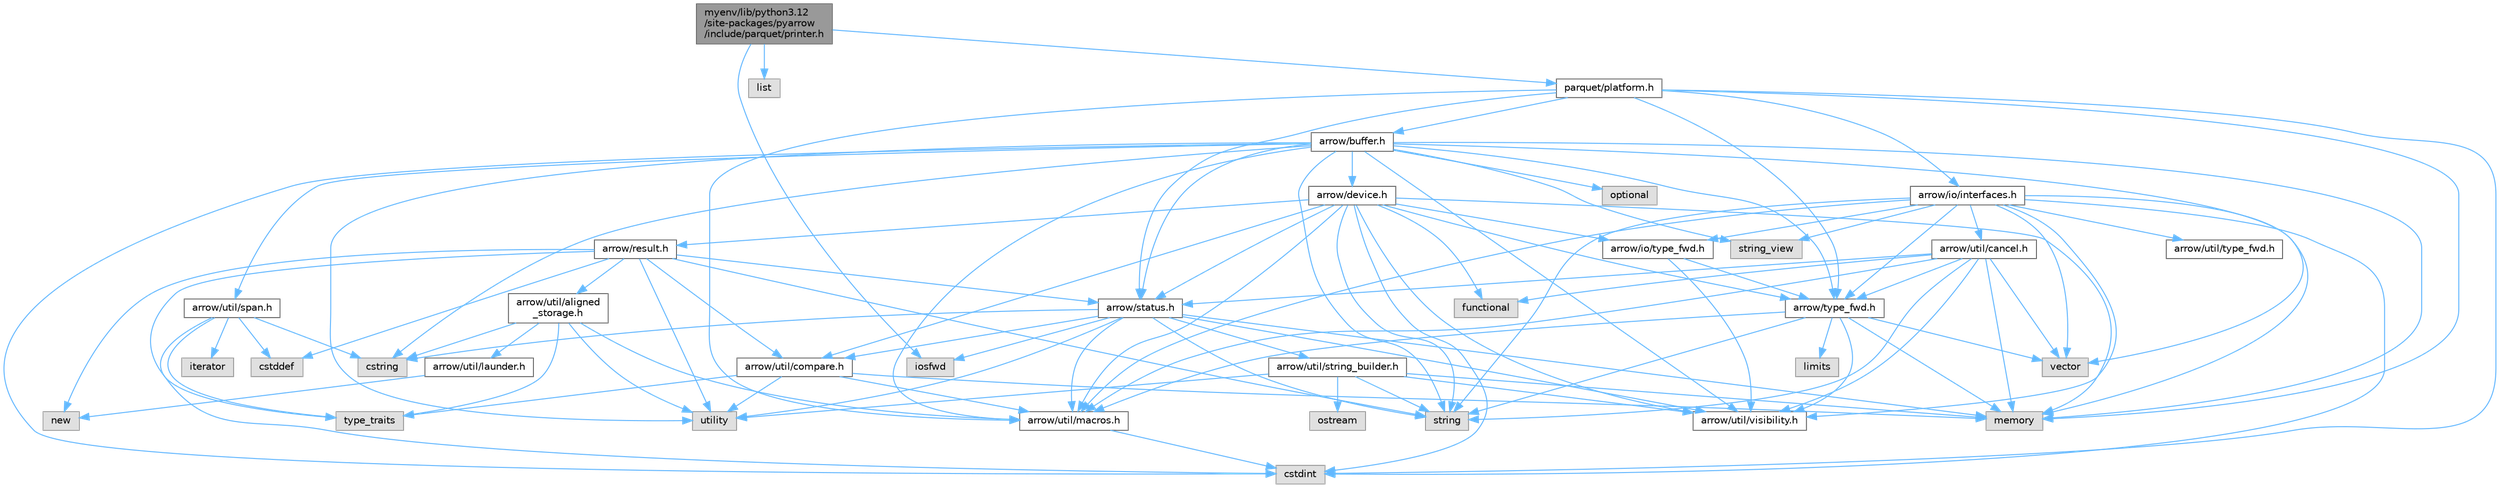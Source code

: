digraph "myenv/lib/python3.12/site-packages/pyarrow/include/parquet/printer.h"
{
 // LATEX_PDF_SIZE
  bgcolor="transparent";
  edge [fontname=Helvetica,fontsize=10,labelfontname=Helvetica,labelfontsize=10];
  node [fontname=Helvetica,fontsize=10,shape=box,height=0.2,width=0.4];
  Node1 [id="Node000001",label="myenv/lib/python3.12\l/site-packages/pyarrow\l/include/parquet/printer.h",height=0.2,width=0.4,color="gray40", fillcolor="grey60", style="filled", fontcolor="black",tooltip=" "];
  Node1 -> Node2 [id="edge1_Node000001_Node000002",color="steelblue1",style="solid",tooltip=" "];
  Node2 [id="Node000002",label="iosfwd",height=0.2,width=0.4,color="grey60", fillcolor="#E0E0E0", style="filled",tooltip=" "];
  Node1 -> Node3 [id="edge2_Node000001_Node000003",color="steelblue1",style="solid",tooltip=" "];
  Node3 [id="Node000003",label="list",height=0.2,width=0.4,color="grey60", fillcolor="#E0E0E0", style="filled",tooltip=" "];
  Node1 -> Node4 [id="edge3_Node000001_Node000004",color="steelblue1",style="solid",tooltip=" "];
  Node4 [id="Node000004",label="parquet/platform.h",height=0.2,width=0.4,color="grey40", fillcolor="white", style="filled",URL="$include_2parquet_2platform_8h.html",tooltip=" "];
  Node4 -> Node5 [id="edge4_Node000004_Node000005",color="steelblue1",style="solid",tooltip=" "];
  Node5 [id="Node000005",label="cstdint",height=0.2,width=0.4,color="grey60", fillcolor="#E0E0E0", style="filled",tooltip=" "];
  Node4 -> Node6 [id="edge5_Node000004_Node000006",color="steelblue1",style="solid",tooltip=" "];
  Node6 [id="Node000006",label="memory",height=0.2,width=0.4,color="grey60", fillcolor="#E0E0E0", style="filled",tooltip=" "];
  Node4 -> Node7 [id="edge6_Node000004_Node000007",color="steelblue1",style="solid",tooltip=" "];
  Node7 [id="Node000007",label="arrow/buffer.h",height=0.2,width=0.4,color="grey40", fillcolor="white", style="filled",URL="$buffer_8h.html",tooltip=" "];
  Node7 -> Node5 [id="edge7_Node000007_Node000005",color="steelblue1",style="solid",tooltip=" "];
  Node7 -> Node8 [id="edge8_Node000007_Node000008",color="steelblue1",style="solid",tooltip=" "];
  Node8 [id="Node000008",label="cstring",height=0.2,width=0.4,color="grey60", fillcolor="#E0E0E0", style="filled",tooltip=" "];
  Node7 -> Node6 [id="edge9_Node000007_Node000006",color="steelblue1",style="solid",tooltip=" "];
  Node7 -> Node9 [id="edge10_Node000007_Node000009",color="steelblue1",style="solid",tooltip=" "];
  Node9 [id="Node000009",label="optional",height=0.2,width=0.4,color="grey60", fillcolor="#E0E0E0", style="filled",tooltip=" "];
  Node7 -> Node10 [id="edge11_Node000007_Node000010",color="steelblue1",style="solid",tooltip=" "];
  Node10 [id="Node000010",label="string",height=0.2,width=0.4,color="grey60", fillcolor="#E0E0E0", style="filled",tooltip=" "];
  Node7 -> Node11 [id="edge12_Node000007_Node000011",color="steelblue1",style="solid",tooltip=" "];
  Node11 [id="Node000011",label="string_view",height=0.2,width=0.4,color="grey60", fillcolor="#E0E0E0", style="filled",tooltip=" "];
  Node7 -> Node12 [id="edge13_Node000007_Node000012",color="steelblue1",style="solid",tooltip=" "];
  Node12 [id="Node000012",label="utility",height=0.2,width=0.4,color="grey60", fillcolor="#E0E0E0", style="filled",tooltip=" "];
  Node7 -> Node13 [id="edge14_Node000007_Node000013",color="steelblue1",style="solid",tooltip=" "];
  Node13 [id="Node000013",label="vector",height=0.2,width=0.4,color="grey60", fillcolor="#E0E0E0", style="filled",tooltip=" "];
  Node7 -> Node14 [id="edge15_Node000007_Node000014",color="steelblue1",style="solid",tooltip=" "];
  Node14 [id="Node000014",label="arrow/device.h",height=0.2,width=0.4,color="grey40", fillcolor="white", style="filled",URL="$device_8h.html",tooltip=" "];
  Node14 -> Node5 [id="edge16_Node000014_Node000005",color="steelblue1",style="solid",tooltip=" "];
  Node14 -> Node15 [id="edge17_Node000014_Node000015",color="steelblue1",style="solid",tooltip=" "];
  Node15 [id="Node000015",label="functional",height=0.2,width=0.4,color="grey60", fillcolor="#E0E0E0", style="filled",tooltip=" "];
  Node14 -> Node6 [id="edge18_Node000014_Node000006",color="steelblue1",style="solid",tooltip=" "];
  Node14 -> Node10 [id="edge19_Node000014_Node000010",color="steelblue1",style="solid",tooltip=" "];
  Node14 -> Node16 [id="edge20_Node000014_Node000016",color="steelblue1",style="solid",tooltip=" "];
  Node16 [id="Node000016",label="arrow/io/type_fwd.h",height=0.2,width=0.4,color="grey40", fillcolor="white", style="filled",URL="$arrow_2io_2type__fwd_8h.html",tooltip=" "];
  Node16 -> Node17 [id="edge21_Node000016_Node000017",color="steelblue1",style="solid",tooltip=" "];
  Node17 [id="Node000017",label="arrow/type_fwd.h",height=0.2,width=0.4,color="grey40", fillcolor="white", style="filled",URL="$arrow_2type__fwd_8h.html",tooltip=" "];
  Node17 -> Node18 [id="edge22_Node000017_Node000018",color="steelblue1",style="solid",tooltip=" "];
  Node18 [id="Node000018",label="limits",height=0.2,width=0.4,color="grey60", fillcolor="#E0E0E0", style="filled",tooltip=" "];
  Node17 -> Node6 [id="edge23_Node000017_Node000006",color="steelblue1",style="solid",tooltip=" "];
  Node17 -> Node10 [id="edge24_Node000017_Node000010",color="steelblue1",style="solid",tooltip=" "];
  Node17 -> Node13 [id="edge25_Node000017_Node000013",color="steelblue1",style="solid",tooltip=" "];
  Node17 -> Node19 [id="edge26_Node000017_Node000019",color="steelblue1",style="solid",tooltip=" "];
  Node19 [id="Node000019",label="arrow/util/macros.h",height=0.2,width=0.4,color="grey40", fillcolor="white", style="filled",URL="$macros_8h.html",tooltip=" "];
  Node19 -> Node5 [id="edge27_Node000019_Node000005",color="steelblue1",style="solid",tooltip=" "];
  Node17 -> Node20 [id="edge28_Node000017_Node000020",color="steelblue1",style="solid",tooltip=" "];
  Node20 [id="Node000020",label="arrow/util/visibility.h",height=0.2,width=0.4,color="grey40", fillcolor="white", style="filled",URL="$include_2arrow_2util_2visibility_8h.html",tooltip=" "];
  Node16 -> Node20 [id="edge29_Node000016_Node000020",color="steelblue1",style="solid",tooltip=" "];
  Node14 -> Node21 [id="edge30_Node000014_Node000021",color="steelblue1",style="solid",tooltip=" "];
  Node21 [id="Node000021",label="arrow/result.h",height=0.2,width=0.4,color="grey40", fillcolor="white", style="filled",URL="$result_8h.html",tooltip=" "];
  Node21 -> Node22 [id="edge31_Node000021_Node000022",color="steelblue1",style="solid",tooltip=" "];
  Node22 [id="Node000022",label="cstddef",height=0.2,width=0.4,color="grey60", fillcolor="#E0E0E0", style="filled",tooltip=" "];
  Node21 -> Node23 [id="edge32_Node000021_Node000023",color="steelblue1",style="solid",tooltip=" "];
  Node23 [id="Node000023",label="new",height=0.2,width=0.4,color="grey60", fillcolor="#E0E0E0", style="filled",tooltip=" "];
  Node21 -> Node10 [id="edge33_Node000021_Node000010",color="steelblue1",style="solid",tooltip=" "];
  Node21 -> Node24 [id="edge34_Node000021_Node000024",color="steelblue1",style="solid",tooltip=" "];
  Node24 [id="Node000024",label="type_traits",height=0.2,width=0.4,color="grey60", fillcolor="#E0E0E0", style="filled",tooltip=" "];
  Node21 -> Node12 [id="edge35_Node000021_Node000012",color="steelblue1",style="solid",tooltip=" "];
  Node21 -> Node25 [id="edge36_Node000021_Node000025",color="steelblue1",style="solid",tooltip=" "];
  Node25 [id="Node000025",label="arrow/status.h",height=0.2,width=0.4,color="grey40", fillcolor="white", style="filled",URL="$status_8h.html",tooltip=" "];
  Node25 -> Node8 [id="edge37_Node000025_Node000008",color="steelblue1",style="solid",tooltip=" "];
  Node25 -> Node2 [id="edge38_Node000025_Node000002",color="steelblue1",style="solid",tooltip=" "];
  Node25 -> Node6 [id="edge39_Node000025_Node000006",color="steelblue1",style="solid",tooltip=" "];
  Node25 -> Node10 [id="edge40_Node000025_Node000010",color="steelblue1",style="solid",tooltip=" "];
  Node25 -> Node12 [id="edge41_Node000025_Node000012",color="steelblue1",style="solid",tooltip=" "];
  Node25 -> Node26 [id="edge42_Node000025_Node000026",color="steelblue1",style="solid",tooltip=" "];
  Node26 [id="Node000026",label="arrow/util/compare.h",height=0.2,width=0.4,color="grey40", fillcolor="white", style="filled",URL="$util_2compare_8h.html",tooltip=" "];
  Node26 -> Node6 [id="edge43_Node000026_Node000006",color="steelblue1",style="solid",tooltip=" "];
  Node26 -> Node24 [id="edge44_Node000026_Node000024",color="steelblue1",style="solid",tooltip=" "];
  Node26 -> Node12 [id="edge45_Node000026_Node000012",color="steelblue1",style="solid",tooltip=" "];
  Node26 -> Node19 [id="edge46_Node000026_Node000019",color="steelblue1",style="solid",tooltip=" "];
  Node25 -> Node19 [id="edge47_Node000025_Node000019",color="steelblue1",style="solid",tooltip=" "];
  Node25 -> Node27 [id="edge48_Node000025_Node000027",color="steelblue1",style="solid",tooltip=" "];
  Node27 [id="Node000027",label="arrow/util/string_builder.h",height=0.2,width=0.4,color="grey40", fillcolor="white", style="filled",URL="$string__builder_8h.html",tooltip=" "];
  Node27 -> Node6 [id="edge49_Node000027_Node000006",color="steelblue1",style="solid",tooltip=" "];
  Node27 -> Node28 [id="edge50_Node000027_Node000028",color="steelblue1",style="solid",tooltip=" "];
  Node28 [id="Node000028",label="ostream",height=0.2,width=0.4,color="grey60", fillcolor="#E0E0E0", style="filled",tooltip=" "];
  Node27 -> Node10 [id="edge51_Node000027_Node000010",color="steelblue1",style="solid",tooltip=" "];
  Node27 -> Node12 [id="edge52_Node000027_Node000012",color="steelblue1",style="solid",tooltip=" "];
  Node27 -> Node20 [id="edge53_Node000027_Node000020",color="steelblue1",style="solid",tooltip=" "];
  Node25 -> Node20 [id="edge54_Node000025_Node000020",color="steelblue1",style="solid",tooltip=" "];
  Node21 -> Node29 [id="edge55_Node000021_Node000029",color="steelblue1",style="solid",tooltip=" "];
  Node29 [id="Node000029",label="arrow/util/aligned\l_storage.h",height=0.2,width=0.4,color="grey40", fillcolor="white", style="filled",URL="$aligned__storage_8h.html",tooltip=" "];
  Node29 -> Node8 [id="edge56_Node000029_Node000008",color="steelblue1",style="solid",tooltip=" "];
  Node29 -> Node24 [id="edge57_Node000029_Node000024",color="steelblue1",style="solid",tooltip=" "];
  Node29 -> Node12 [id="edge58_Node000029_Node000012",color="steelblue1",style="solid",tooltip=" "];
  Node29 -> Node30 [id="edge59_Node000029_Node000030",color="steelblue1",style="solid",tooltip=" "];
  Node30 [id="Node000030",label="arrow/util/launder.h",height=0.2,width=0.4,color="grey40", fillcolor="white", style="filled",URL="$launder_8h.html",tooltip=" "];
  Node30 -> Node23 [id="edge60_Node000030_Node000023",color="steelblue1",style="solid",tooltip=" "];
  Node29 -> Node19 [id="edge61_Node000029_Node000019",color="steelblue1",style="solid",tooltip=" "];
  Node21 -> Node26 [id="edge62_Node000021_Node000026",color="steelblue1",style="solid",tooltip=" "];
  Node14 -> Node25 [id="edge63_Node000014_Node000025",color="steelblue1",style="solid",tooltip=" "];
  Node14 -> Node17 [id="edge64_Node000014_Node000017",color="steelblue1",style="solid",tooltip=" "];
  Node14 -> Node26 [id="edge65_Node000014_Node000026",color="steelblue1",style="solid",tooltip=" "];
  Node14 -> Node19 [id="edge66_Node000014_Node000019",color="steelblue1",style="solid",tooltip=" "];
  Node14 -> Node20 [id="edge67_Node000014_Node000020",color="steelblue1",style="solid",tooltip=" "];
  Node7 -> Node25 [id="edge68_Node000007_Node000025",color="steelblue1",style="solid",tooltip=" "];
  Node7 -> Node17 [id="edge69_Node000007_Node000017",color="steelblue1",style="solid",tooltip=" "];
  Node7 -> Node19 [id="edge70_Node000007_Node000019",color="steelblue1",style="solid",tooltip=" "];
  Node7 -> Node31 [id="edge71_Node000007_Node000031",color="steelblue1",style="solid",tooltip=" "];
  Node31 [id="Node000031",label="arrow/util/span.h",height=0.2,width=0.4,color="grey40", fillcolor="white", style="filled",URL="$span_8h.html",tooltip=" "];
  Node31 -> Node22 [id="edge72_Node000031_Node000022",color="steelblue1",style="solid",tooltip=" "];
  Node31 -> Node5 [id="edge73_Node000031_Node000005",color="steelblue1",style="solid",tooltip=" "];
  Node31 -> Node8 [id="edge74_Node000031_Node000008",color="steelblue1",style="solid",tooltip=" "];
  Node31 -> Node32 [id="edge75_Node000031_Node000032",color="steelblue1",style="solid",tooltip=" "];
  Node32 [id="Node000032",label="iterator",height=0.2,width=0.4,color="grey60", fillcolor="#E0E0E0", style="filled",tooltip=" "];
  Node31 -> Node24 [id="edge76_Node000031_Node000024",color="steelblue1",style="solid",tooltip=" "];
  Node7 -> Node20 [id="edge77_Node000007_Node000020",color="steelblue1",style="solid",tooltip=" "];
  Node4 -> Node33 [id="edge78_Node000004_Node000033",color="steelblue1",style="solid",tooltip=" "];
  Node33 [id="Node000033",label="arrow/io/interfaces.h",height=0.2,width=0.4,color="grey40", fillcolor="white", style="filled",URL="$interfaces_8h.html",tooltip=" "];
  Node33 -> Node5 [id="edge79_Node000033_Node000005",color="steelblue1",style="solid",tooltip=" "];
  Node33 -> Node6 [id="edge80_Node000033_Node000006",color="steelblue1",style="solid",tooltip=" "];
  Node33 -> Node10 [id="edge81_Node000033_Node000010",color="steelblue1",style="solid",tooltip=" "];
  Node33 -> Node11 [id="edge82_Node000033_Node000011",color="steelblue1",style="solid",tooltip=" "];
  Node33 -> Node13 [id="edge83_Node000033_Node000013",color="steelblue1",style="solid",tooltip=" "];
  Node33 -> Node16 [id="edge84_Node000033_Node000016",color="steelblue1",style="solid",tooltip=" "];
  Node33 -> Node17 [id="edge85_Node000033_Node000017",color="steelblue1",style="solid",tooltip=" "];
  Node33 -> Node34 [id="edge86_Node000033_Node000034",color="steelblue1",style="solid",tooltip=" "];
  Node34 [id="Node000034",label="arrow/util/cancel.h",height=0.2,width=0.4,color="grey40", fillcolor="white", style="filled",URL="$cancel_8h.html",tooltip=" "];
  Node34 -> Node15 [id="edge87_Node000034_Node000015",color="steelblue1",style="solid",tooltip=" "];
  Node34 -> Node6 [id="edge88_Node000034_Node000006",color="steelblue1",style="solid",tooltip=" "];
  Node34 -> Node10 [id="edge89_Node000034_Node000010",color="steelblue1",style="solid",tooltip=" "];
  Node34 -> Node13 [id="edge90_Node000034_Node000013",color="steelblue1",style="solid",tooltip=" "];
  Node34 -> Node25 [id="edge91_Node000034_Node000025",color="steelblue1",style="solid",tooltip=" "];
  Node34 -> Node17 [id="edge92_Node000034_Node000017",color="steelblue1",style="solid",tooltip=" "];
  Node34 -> Node19 [id="edge93_Node000034_Node000019",color="steelblue1",style="solid",tooltip=" "];
  Node34 -> Node20 [id="edge94_Node000034_Node000020",color="steelblue1",style="solid",tooltip=" "];
  Node33 -> Node19 [id="edge95_Node000033_Node000019",color="steelblue1",style="solid",tooltip=" "];
  Node33 -> Node35 [id="edge96_Node000033_Node000035",color="steelblue1",style="solid",tooltip=" "];
  Node35 [id="Node000035",label="arrow/util/type_fwd.h",height=0.2,width=0.4,color="grey40", fillcolor="white", style="filled",URL="$arrow_2util_2type__fwd_8h.html",tooltip=" "];
  Node33 -> Node20 [id="edge97_Node000033_Node000020",color="steelblue1",style="solid",tooltip=" "];
  Node4 -> Node25 [id="edge98_Node000004_Node000025",color="steelblue1",style="solid",tooltip=" "];
  Node4 -> Node17 [id="edge99_Node000004_Node000017",color="steelblue1",style="solid",tooltip=" "];
  Node4 -> Node19 [id="edge100_Node000004_Node000019",color="steelblue1",style="solid",tooltip=" "];
}
